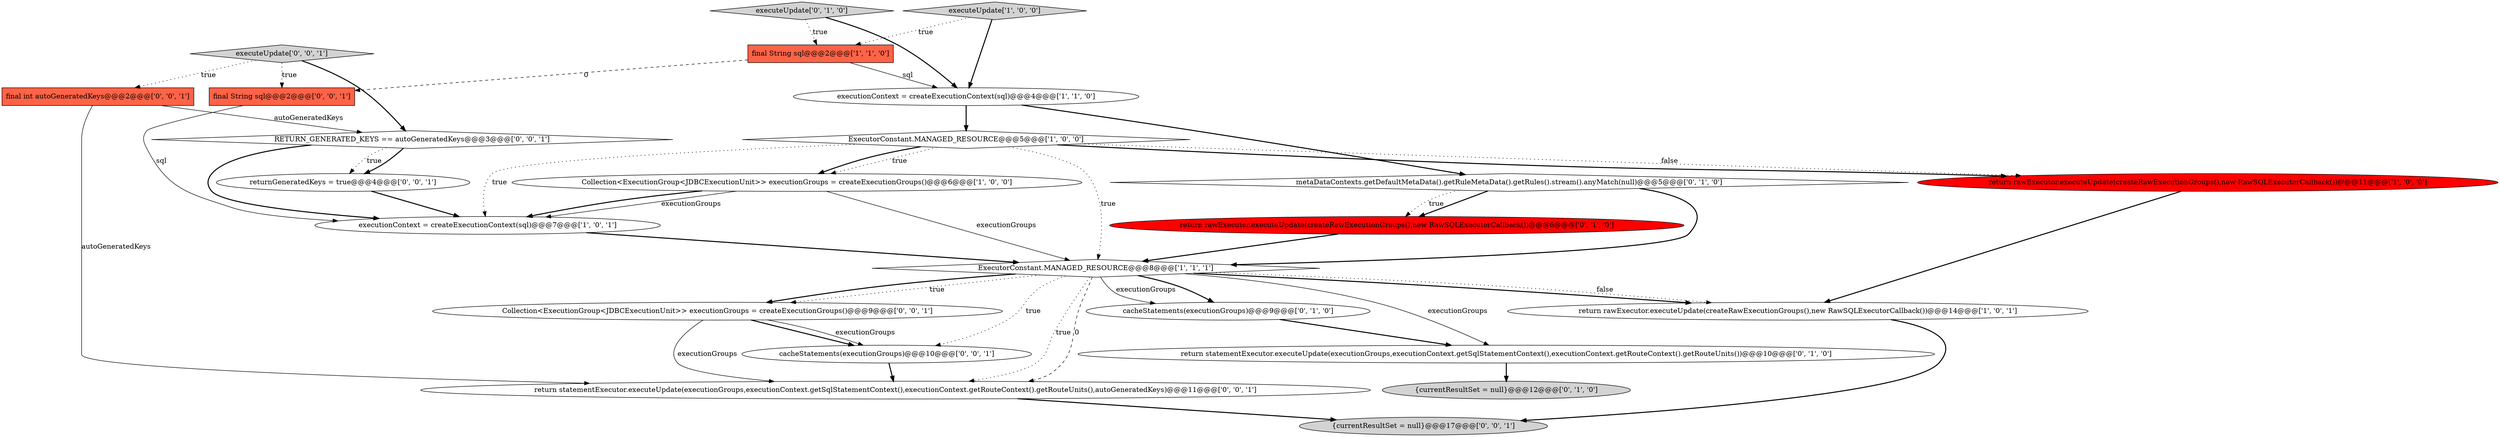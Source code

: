 digraph {
5 [style = filled, label = "executionContext = createExecutionContext(sql)@@@7@@@['1', '0', '1']", fillcolor = white, shape = ellipse image = "AAA0AAABBB1BBB"];
8 [style = filled, label = "ExecutorConstant.MANAGED_RESOURCE@@@5@@@['1', '0', '0']", fillcolor = white, shape = diamond image = "AAA0AAABBB1BBB"];
7 [style = filled, label = "return rawExecutor.executeUpdate(createRawExecutionGroups(),new RawSQLExecutorCallback())@@@11@@@['1', '0', '0']", fillcolor = red, shape = ellipse image = "AAA1AAABBB1BBB"];
6 [style = filled, label = "executionContext = createExecutionContext(sql)@@@4@@@['1', '1', '0']", fillcolor = white, shape = ellipse image = "AAA0AAABBB1BBB"];
15 [style = filled, label = "final int autoGeneratedKeys@@@2@@@['0', '0', '1']", fillcolor = tomato, shape = box image = "AAA0AAABBB3BBB"];
23 [style = filled, label = "RETURN_GENERATED_KEYS == autoGeneratedKeys@@@3@@@['0', '0', '1']", fillcolor = white, shape = diamond image = "AAA0AAABBB3BBB"];
14 [style = filled, label = "{currentResultSet = null}@@@12@@@['0', '1', '0']", fillcolor = lightgray, shape = ellipse image = "AAA0AAABBB2BBB"];
12 [style = filled, label = "metaDataContexts.getDefaultMetaData().getRuleMetaData().getRules().stream().anyMatch(null)@@@5@@@['0', '1', '0']", fillcolor = white, shape = diamond image = "AAA0AAABBB2BBB"];
18 [style = filled, label = "cacheStatements(executionGroups)@@@10@@@['0', '0', '1']", fillcolor = white, shape = ellipse image = "AAA0AAABBB3BBB"];
22 [style = filled, label = "final String sql@@@2@@@['0', '0', '1']", fillcolor = tomato, shape = box image = "AAA0AAABBB3BBB"];
16 [style = filled, label = "returnGeneratedKeys = true@@@4@@@['0', '0', '1']", fillcolor = white, shape = ellipse image = "AAA0AAABBB3BBB"];
20 [style = filled, label = "Collection<ExecutionGroup<JDBCExecutionUnit>> executionGroups = createExecutionGroups()@@@9@@@['0', '0', '1']", fillcolor = white, shape = ellipse image = "AAA0AAABBB3BBB"];
17 [style = filled, label = "return statementExecutor.executeUpdate(executionGroups,executionContext.getSqlStatementContext(),executionContext.getRouteContext().getRouteUnits(),autoGeneratedKeys)@@@11@@@['0', '0', '1']", fillcolor = white, shape = ellipse image = "AAA0AAABBB3BBB"];
13 [style = filled, label = "cacheStatements(executionGroups)@@@9@@@['0', '1', '0']", fillcolor = white, shape = ellipse image = "AAA0AAABBB2BBB"];
0 [style = filled, label = "final String sql@@@2@@@['1', '1', '0']", fillcolor = tomato, shape = box image = "AAA0AAABBB1BBB"];
11 [style = filled, label = "executeUpdate['0', '1', '0']", fillcolor = lightgray, shape = diamond image = "AAA0AAABBB2BBB"];
2 [style = filled, label = "Collection<ExecutionGroup<JDBCExecutionUnit>> executionGroups = createExecutionGroups()@@@6@@@['1', '0', '0']", fillcolor = white, shape = ellipse image = "AAA0AAABBB1BBB"];
9 [style = filled, label = "return rawExecutor.executeUpdate(createRawExecutionGroups(),new RawSQLExecutorCallback())@@@6@@@['0', '1', '0']", fillcolor = red, shape = ellipse image = "AAA1AAABBB2BBB"];
21 [style = filled, label = "executeUpdate['0', '0', '1']", fillcolor = lightgray, shape = diamond image = "AAA0AAABBB3BBB"];
19 [style = filled, label = "{currentResultSet = null}@@@17@@@['0', '0', '1']", fillcolor = lightgray, shape = ellipse image = "AAA0AAABBB3BBB"];
3 [style = filled, label = "executeUpdate['1', '0', '0']", fillcolor = lightgray, shape = diamond image = "AAA0AAABBB1BBB"];
10 [style = filled, label = "return statementExecutor.executeUpdate(executionGroups,executionContext.getSqlStatementContext(),executionContext.getRouteContext().getRouteUnits())@@@10@@@['0', '1', '0']", fillcolor = white, shape = ellipse image = "AAA0AAABBB2BBB"];
4 [style = filled, label = "ExecutorConstant.MANAGED_RESOURCE@@@8@@@['1', '1', '1']", fillcolor = white, shape = diamond image = "AAA0AAABBB1BBB"];
1 [style = filled, label = "return rawExecutor.executeUpdate(createRawExecutionGroups(),new RawSQLExecutorCallback())@@@14@@@['1', '0', '1']", fillcolor = white, shape = ellipse image = "AAA0AAABBB1BBB"];
8->7 [style = dotted, label="false"];
13->10 [style = bold, label=""];
23->16 [style = dotted, label="true"];
22->5 [style = solid, label="sql"];
4->18 [style = dotted, label="true"];
23->16 [style = bold, label=""];
7->1 [style = bold, label=""];
23->5 [style = bold, label=""];
21->15 [style = dotted, label="true"];
4->17 [style = dashed, label="0"];
10->14 [style = bold, label=""];
8->2 [style = dotted, label="true"];
9->4 [style = bold, label=""];
11->6 [style = bold, label=""];
4->13 [style = bold, label=""];
4->20 [style = dotted, label="true"];
18->17 [style = bold, label=""];
2->5 [style = solid, label="executionGroups"];
4->10 [style = solid, label="executionGroups"];
3->6 [style = bold, label=""];
21->22 [style = dotted, label="true"];
4->13 [style = solid, label="executionGroups"];
12->9 [style = bold, label=""];
20->17 [style = solid, label="executionGroups"];
0->22 [style = dashed, label="0"];
17->19 [style = bold, label=""];
8->4 [style = dotted, label="true"];
8->7 [style = bold, label=""];
2->4 [style = solid, label="executionGroups"];
20->18 [style = bold, label=""];
20->18 [style = solid, label="executionGroups"];
15->23 [style = solid, label="autoGeneratedKeys"];
8->2 [style = bold, label=""];
12->4 [style = bold, label=""];
8->5 [style = dotted, label="true"];
11->0 [style = dotted, label="true"];
5->4 [style = bold, label=""];
6->8 [style = bold, label=""];
4->20 [style = bold, label=""];
3->0 [style = dotted, label="true"];
16->5 [style = bold, label=""];
4->1 [style = bold, label=""];
4->1 [style = dotted, label="false"];
15->17 [style = solid, label="autoGeneratedKeys"];
1->19 [style = bold, label=""];
4->17 [style = dotted, label="true"];
0->6 [style = solid, label="sql"];
2->5 [style = bold, label=""];
12->9 [style = dotted, label="true"];
21->23 [style = bold, label=""];
6->12 [style = bold, label=""];
}
